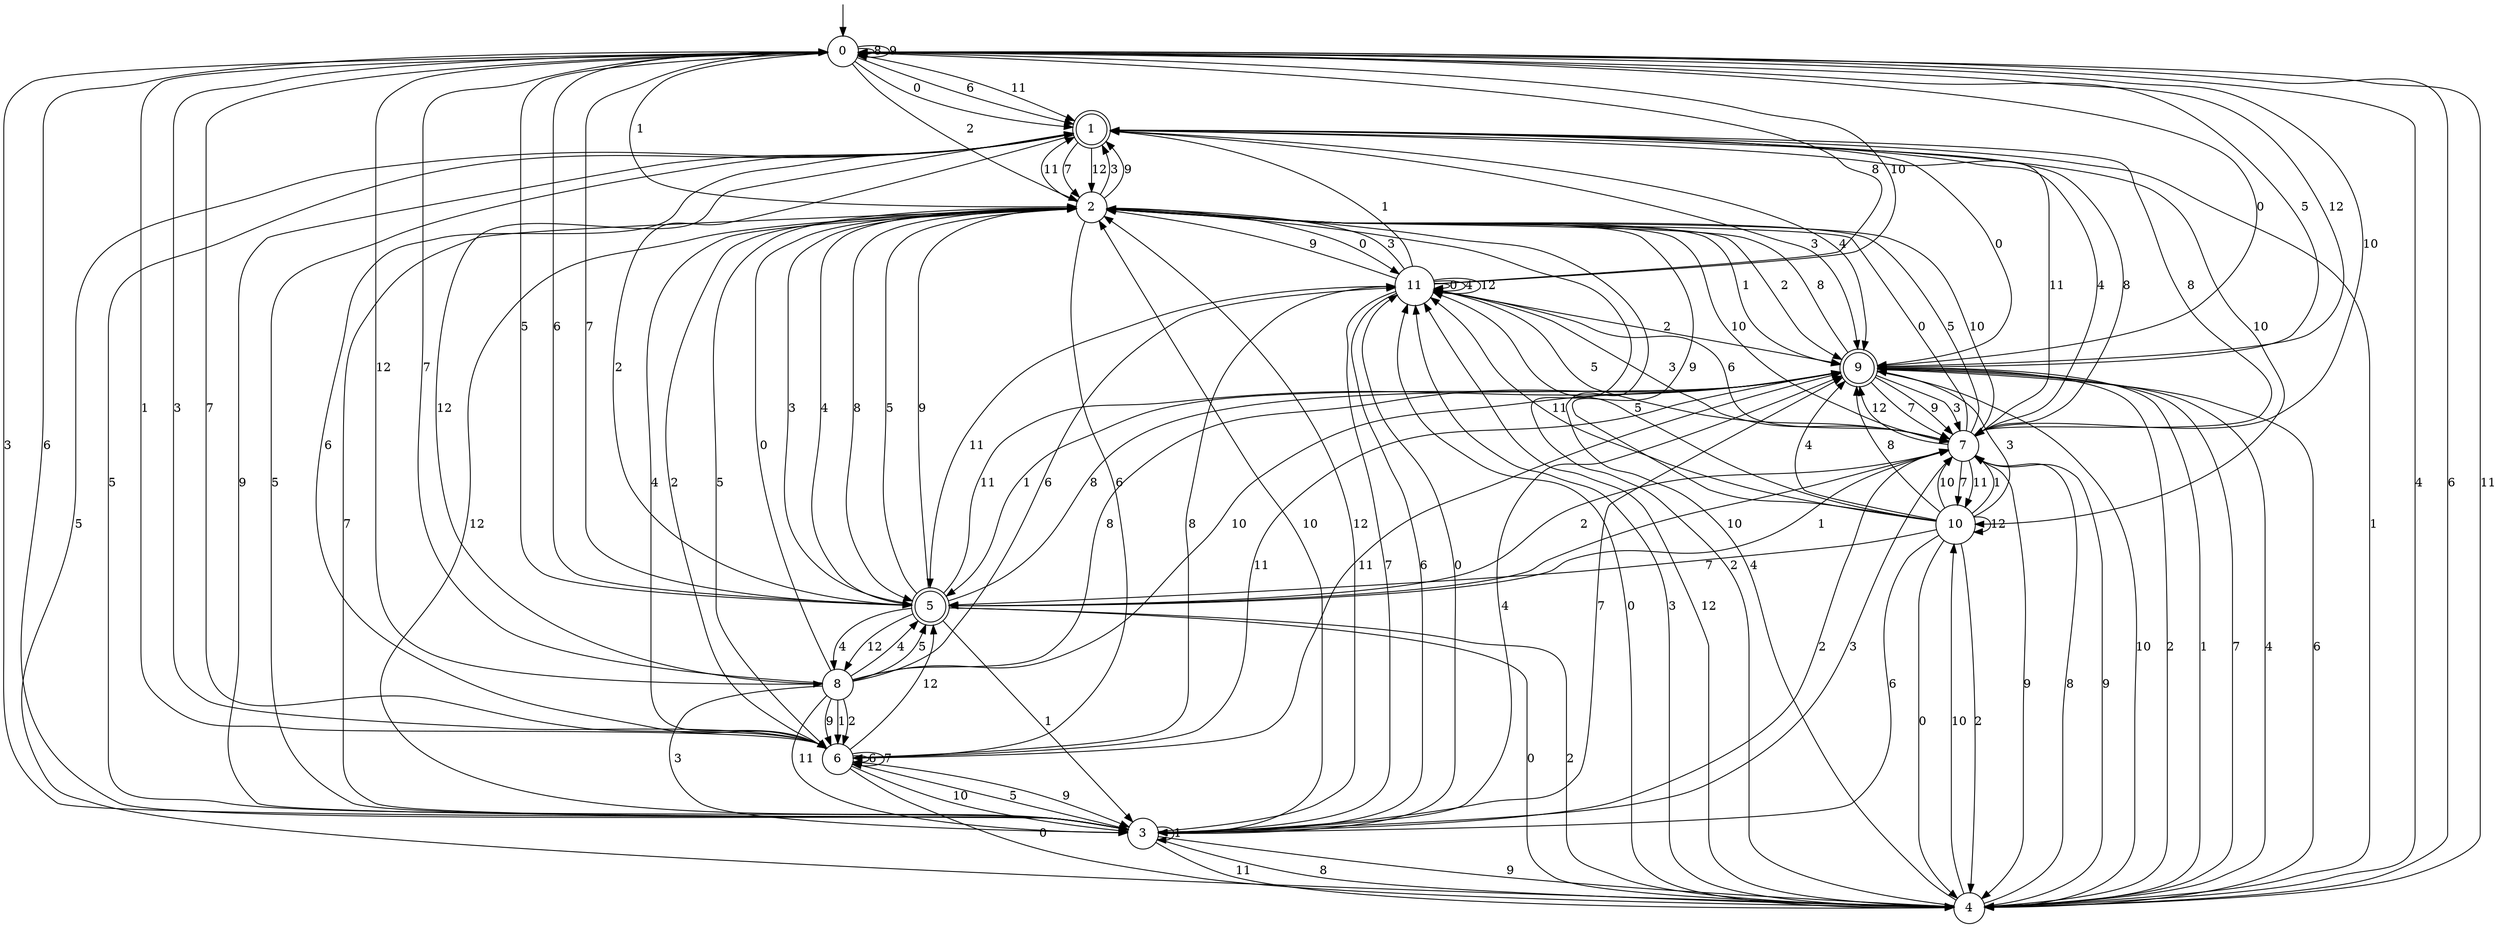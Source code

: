 digraph g {

	s0 [shape="circle" label="0"];
	s1 [shape="doublecircle" label="1"];
	s2 [shape="circle" label="2"];
	s3 [shape="circle" label="3"];
	s4 [shape="circle" label="4"];
	s5 [shape="doublecircle" label="5"];
	s6 [shape="circle" label="6"];
	s7 [shape="circle" label="7"];
	s8 [shape="circle" label="8"];
	s9 [shape="doublecircle" label="9"];
	s10 [shape="circle" label="10"];
	s11 [shape="circle" label="11"];
	s0 -> s1 [label="0"];
	s0 -> s2 [label="1"];
	s0 -> s2 [label="2"];
	s0 -> s3 [label="3"];
	s0 -> s4 [label="4"];
	s0 -> s5 [label="5"];
	s0 -> s1 [label="6"];
	s0 -> s6 [label="7"];
	s0 -> s0 [label="8"];
	s0 -> s0 [label="9"];
	s0 -> s7 [label="10"];
	s0 -> s1 [label="11"];
	s0 -> s8 [label="12"];
	s1 -> s9 [label="0"];
	s1 -> s4 [label="1"];
	s1 -> s5 [label="2"];
	s1 -> s9 [label="3"];
	s1 -> s9 [label="4"];
	s1 -> s3 [label="5"];
	s1 -> s6 [label="6"];
	s1 -> s2 [label="7"];
	s1 -> s7 [label="8"];
	s1 -> s3 [label="9"];
	s1 -> s10 [label="10"];
	s1 -> s7 [label="11"];
	s1 -> s2 [label="12"];
	s2 -> s11 [label="0"];
	s2 -> s9 [label="1"];
	s2 -> s9 [label="2"];
	s2 -> s1 [label="3"];
	s2 -> s5 [label="4"];
	s2 -> s6 [label="5"];
	s2 -> s6 [label="6"];
	s2 -> s3 [label="7"];
	s2 -> s5 [label="8"];
	s2 -> s1 [label="9"];
	s2 -> s7 [label="10"];
	s2 -> s1 [label="11"];
	s2 -> s3 [label="12"];
	s3 -> s11 [label="0"];
	s3 -> s3 [label="1"];
	s3 -> s7 [label="2"];
	s3 -> s7 [label="3"];
	s3 -> s9 [label="4"];
	s3 -> s1 [label="5"];
	s3 -> s0 [label="6"];
	s3 -> s9 [label="7"];
	s3 -> s4 [label="8"];
	s3 -> s4 [label="9"];
	s3 -> s2 [label="10"];
	s3 -> s4 [label="11"];
	s3 -> s2 [label="12"];
	s4 -> s11 [label="0"];
	s4 -> s9 [label="1"];
	s4 -> s2 [label="2"];
	s4 -> s11 [label="3"];
	s4 -> s2 [label="4"];
	s4 -> s1 [label="5"];
	s4 -> s0 [label="6"];
	s4 -> s9 [label="7"];
	s4 -> s7 [label="8"];
	s4 -> s7 [label="9"];
	s4 -> s10 [label="10"];
	s4 -> s0 [label="11"];
	s4 -> s11 [label="12"];
	s5 -> s4 [label="0"];
	s5 -> s3 [label="1"];
	s5 -> s4 [label="2"];
	s5 -> s2 [label="3"];
	s5 -> s8 [label="4"];
	s5 -> s2 [label="5"];
	s5 -> s0 [label="6"];
	s5 -> s0 [label="7"];
	s5 -> s9 [label="8"];
	s5 -> s2 [label="9"];
	s5 -> s7 [label="10"];
	s5 -> s9 [label="11"];
	s5 -> s8 [label="12"];
	s6 -> s4 [label="0"];
	s6 -> s0 [label="1"];
	s6 -> s2 [label="2"];
	s6 -> s0 [label="3"];
	s6 -> s2 [label="4"];
	s6 -> s3 [label="5"];
	s6 -> s6 [label="6"];
	s6 -> s6 [label="7"];
	s6 -> s11 [label="8"];
	s6 -> s3 [label="9"];
	s6 -> s3 [label="10"];
	s6 -> s9 [label="11"];
	s6 -> s5 [label="12"];
	s7 -> s2 [label="0"];
	s7 -> s5 [label="1"];
	s7 -> s5 [label="2"];
	s7 -> s11 [label="3"];
	s7 -> s1 [label="4"];
	s7 -> s2 [label="5"];
	s7 -> s11 [label="6"];
	s7 -> s10 [label="7"];
	s7 -> s1 [label="8"];
	s7 -> s4 [label="9"];
	s7 -> s2 [label="10"];
	s7 -> s10 [label="11"];
	s7 -> s9 [label="12"];
	s8 -> s2 [label="0"];
	s8 -> s6 [label="1"];
	s8 -> s6 [label="2"];
	s8 -> s3 [label="3"];
	s8 -> s5 [label="4"];
	s8 -> s5 [label="5"];
	s8 -> s11 [label="6"];
	s8 -> s0 [label="7"];
	s8 -> s9 [label="8"];
	s8 -> s6 [label="9"];
	s8 -> s9 [label="10"];
	s8 -> s3 [label="11"];
	s8 -> s1 [label="12"];
	s9 -> s0 [label="0"];
	s9 -> s5 [label="1"];
	s9 -> s4 [label="2"];
	s9 -> s7 [label="3"];
	s9 -> s4 [label="4"];
	s9 -> s0 [label="5"];
	s9 -> s4 [label="6"];
	s9 -> s7 [label="7"];
	s9 -> s2 [label="8"];
	s9 -> s7 [label="9"];
	s9 -> s4 [label="10"];
	s9 -> s6 [label="11"];
	s9 -> s0 [label="12"];
	s10 -> s4 [label="0"];
	s10 -> s7 [label="1"];
	s10 -> s4 [label="2"];
	s10 -> s9 [label="3"];
	s10 -> s9 [label="4"];
	s10 -> s11 [label="5"];
	s10 -> s3 [label="6"];
	s10 -> s5 [label="7"];
	s10 -> s9 [label="8"];
	s10 -> s2 [label="9"];
	s10 -> s7 [label="10"];
	s10 -> s11 [label="11"];
	s10 -> s10 [label="12"];
	s11 -> s11 [label="0"];
	s11 -> s1 [label="1"];
	s11 -> s9 [label="2"];
	s11 -> s2 [label="3"];
	s11 -> s11 [label="4"];
	s11 -> s7 [label="5"];
	s11 -> s3 [label="6"];
	s11 -> s3 [label="7"];
	s11 -> s0 [label="8"];
	s11 -> s2 [label="9"];
	s11 -> s0 [label="10"];
	s11 -> s5 [label="11"];
	s11 -> s11 [label="12"];

__start0 [label="" shape="none" width="0" height="0"];
__start0 -> s0;

}
